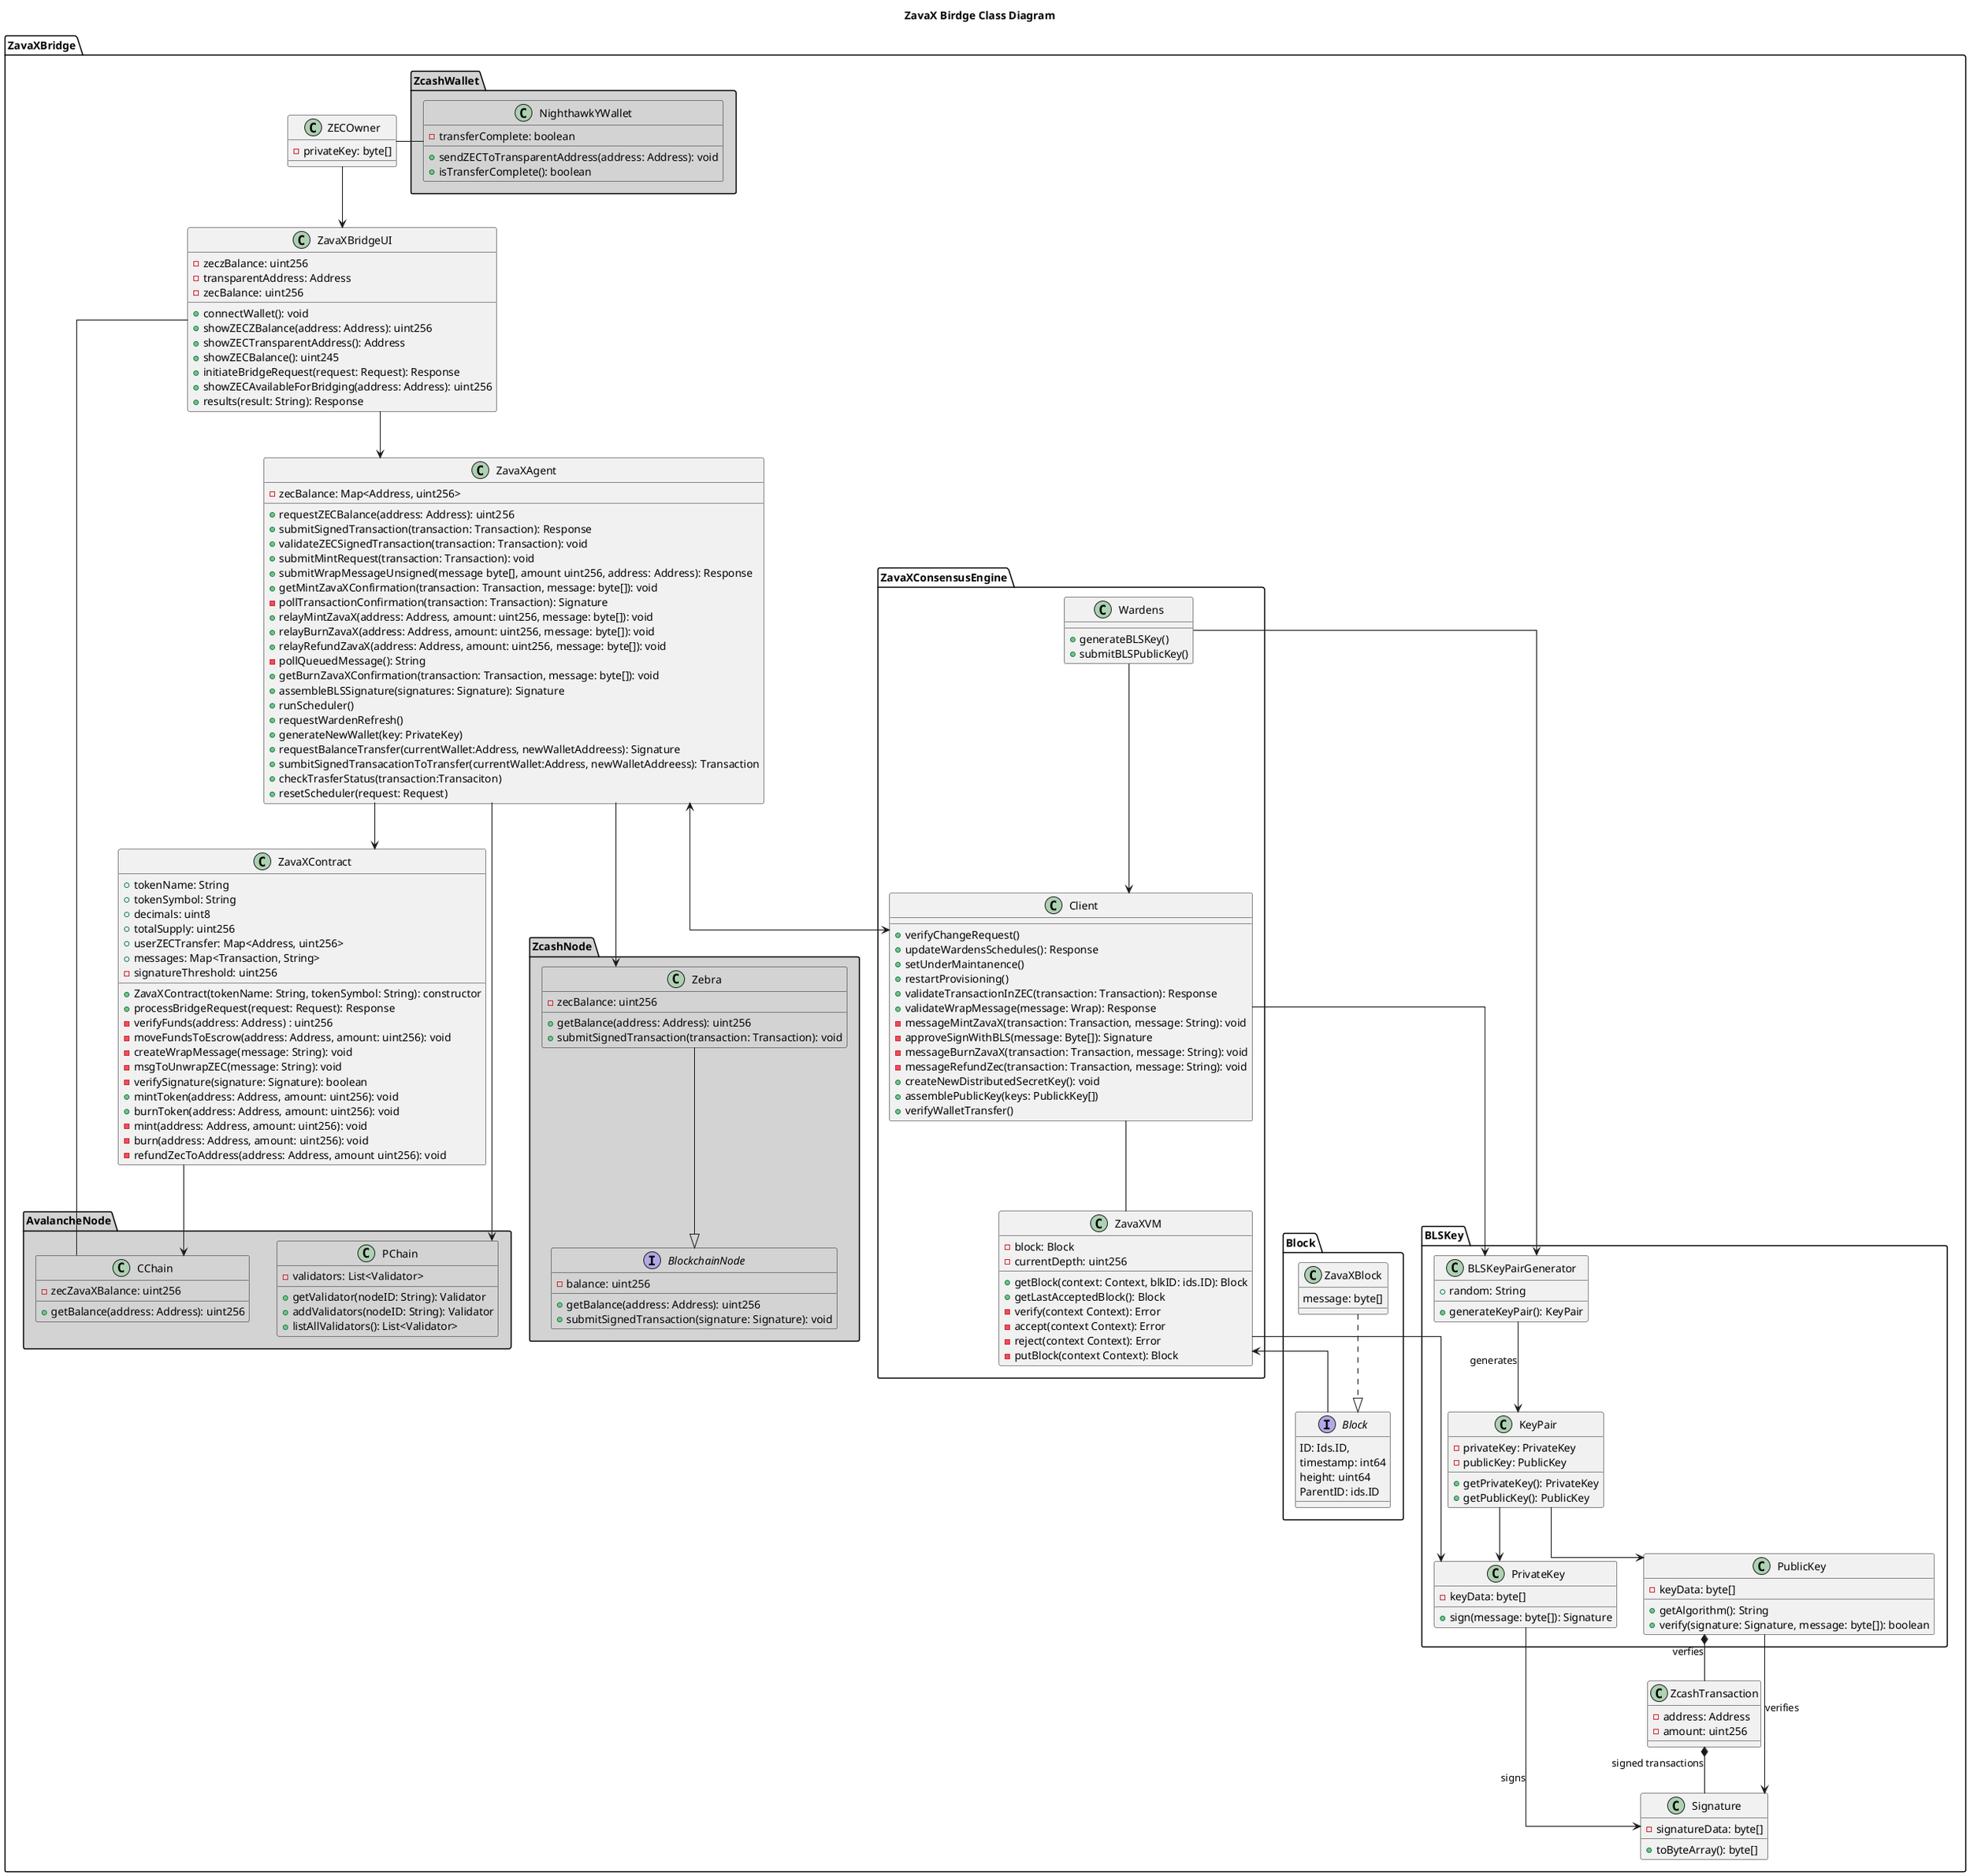 @startuml

skinparam linetype ortho

title ZavaX Birdge Class Diagram

package "ZavaXBridge" {

   package "ZcashNode" #LightGray {

      interface "BlockchainNode" as BN #LightGray {
         - balance: uint256
         + getBalance(address: Address): uint256
         + submitSignedTransaction(signature: Signature): void
      }


      class "Zebra" as Z #LightGray {
         - zecBalance: uint256
         + getBalance(address: Address): uint256
         + submitSignedTransaction(transaction: Transaction): void
      }

   }

   package "Block" {

      interface "Block" as B {
         ID: Ids.ID,
         timestamp: int64
         height: uint64
         ParentID: ids.ID

      }

      class "ZavaXBlock" as ZavaXB {
         message: byte[]
      }
   }

   class "ZcashTransaction" as TR {
      - address: Address
      - amount: uint256
   }

   package "BLSKey" {

      class "BLSKeyPairGenerator" as BLSKeyPair {
         + random: String
         + generateKeyPair(): KeyPair
      }

      class "KeyPair" as KP {
         - privateKey: PrivateKey
         - publicKey: PublicKey
         + getPrivateKey(): PrivateKey
         + getPublicKey(): PublicKey
      }

      class "PrivateKey" as PrK {
         - keyData: byte[]
         + sign(message: byte[]): Signature
      }

      class "PublicKey" as PK {
         - keyData: byte[]
         + getAlgorithm(): String
         + verify(signature: Signature, message: byte[]): boolean
      }
   }

   class "Signature" as S {
         - signatureData: byte[]
         + toByteArray(): byte[]
   }

   class "ZECOwner" as ZH {
      - privateKey: byte[]
   }

   package ZcashWallet #LightGray {

      class "NighthawkYWallet" as YW #LightGray {
         - transferComplete: boolean
         + sendZECToTransparentAddress(address: Address): void
         + isTransferComplete(): boolean
      }
   }

   class "ZavaXBridgeUI" as UI {
      - zeczBalance: uint256
      - transparentAddress: Address
      - zecBalance: uint256
      + connectWallet(): void
      + showZECZBalance(address: Address): uint256
      + showZECTransparentAddress(): Address
      + showZECBalance(): uint245
      + initiateBridgeRequest(request: Request): Response
      + showZECAvailableForBridging(address: Address): uint256
      + results(result: String): Response
   }

   class "ZavaXAgent" as ZA {
      - zecBalance: Map<Address, uint256>
      + requestZECBalance(address: Address): uint256
      + submitSignedTransaction(transaction: Transaction): Response
      + validateZECSignedTransaction(transaction: Transaction): void
      + submitMintRequest(transaction: Transaction): void
      + submitWrapMessageUnsigned(message byte[], amount uint256, address: Address): Response
      + getMintZavaXConfirmation(transaction: Transaction, message: byte[]): void
      - pollTransactionConfirmation(transaction: Transaction): Signature
      + relayMintZavaX(address: Address, amount: uint256, message: byte[]): void
      + relayBurnZavaX(address: Address, amount: uint256, message: byte[]): void
      + relayRefundZavaX(address: Address, amount: uint256, message: byte[]): void
      - pollQueuedMessage(): String
      + getBurnZavaXConfirmation(transaction: Transaction, message: byte[]): void
      + assembleBLSSignature(signatures: Signature): Signature
      + runScheduler()
      + requestWardenRefresh()
      + generateNewWallet(key: PrivateKey)
      + requestBalanceTransfer(currentWallet:Address, newWalletAddreess): Signature
      + sumbitSignedTransacationToTransfer(currentWallet:Address, newWalletAddreess): Transaction
      + checkTrasferStatus(transaction:Transaciton)
      + resetScheduler(request: Request)

   }

   class "ZavaXContract" as ZC {
      + tokenName: String
      + tokenSymbol: String
      + decimals: uint8
      + totalSupply: uint256
      + userZECTransfer: Map<Address, uint256>
      + messages: Map<Transaction, String>
      - signatureThreshold: uint256
      + ZavaXContract(tokenName: String, tokenSymbol: String): constructor
      + processBridgeRequest(request: Request): Response
      - verifyFunds(address: Address) : uint256
      - moveFundsToEscrow(address: Address, amount: uint256): void
      - createWrapMessage(message: String): void
      - msgToUnwrapZEC(message: String): void
      - verifySignature(signature: Signature): boolean
      + mintToken(address: Address, amount: uint256): void
      + burnToken(address: Address, amount: uint256): void
      - mint(address: Address, amount: uint256): void
      - burn(address: Address, amount: uint256): void
      - refundZecToAddress(address: Address, amount uint256): void
   }

   package "AvalancheNode" #LightGray {

      class "PChain" as PC #LightGray {
         - validators: List<Validator>
         + getValidator(nodeID: String): Validator
         + addValidators(nodeID: String): Validator
         + listAllValidators(): List<Validator>
      }

      class "CChain" as CC #LightGray {
         - zecZavaXBalance: uint256
         + getBalance(address: Address): uint256
      }
   }

   package ZavaXConsensusEngine {

      class "Client" as C {

         + verifyChangeRequest()
         + updateWardensSchedules(): Response
         + setUnderMaintanence()
         + restartProvisioning()
         + validateTransactionInZEC(transaction: Transaction): Response
         + validateWrapMessage(message: Wrap): Response
         - messageMintZavaX(transaction: Transaction, message: String): void
         - approveSignWithBLS(message: Byte[]): Signature
         - messageBurnZavaX(transaction: Transaction, message: String): void
         - messageRefundZec(transaction: Transaction, message: String): void
         + createNewDistributedSecretKey(): void
         + assemblePublicKey(keys: PublickKey[])
         + verifyWalletTransfer()
      }

      class "Wardens" as W {
         + generateBLSKey()
         + submitBLSPublicKey()
      }


      class  "ZavaXVM" as ZVM {
         - block: Block
         - currentDepth: uint256
         + getBlock(context: Context, blkID: ids.ID): Block
         + getLastAcceptedBlock(): Block
         - verify(context Context): Error
         - accept(context Context): Error
         - reject(context Context): Error
         - putBlock(context Context): Block
      }

   }

}

PK *-- TR : verfies
TR *-- S : signed transactions
BLSKeyPair --> KP : generates
KP --> PrK
KP --> PK
PrK --> S : signs
PK --> S : verifies
C --> BLSKeyPair
ZH --> UI
UI --> ZA
ZA <--> C
UI -- CC
ZA --> PC
ZA --> Z
ZA --> ZC
ZC --> CC
ZH -right- YW
Z --|> BN
ZVM --> PrK
ZavaXB ..|> B
B -up-> ZVM
C -- ZVM
W --> BLSKeyPair
W --> C

@enduml
